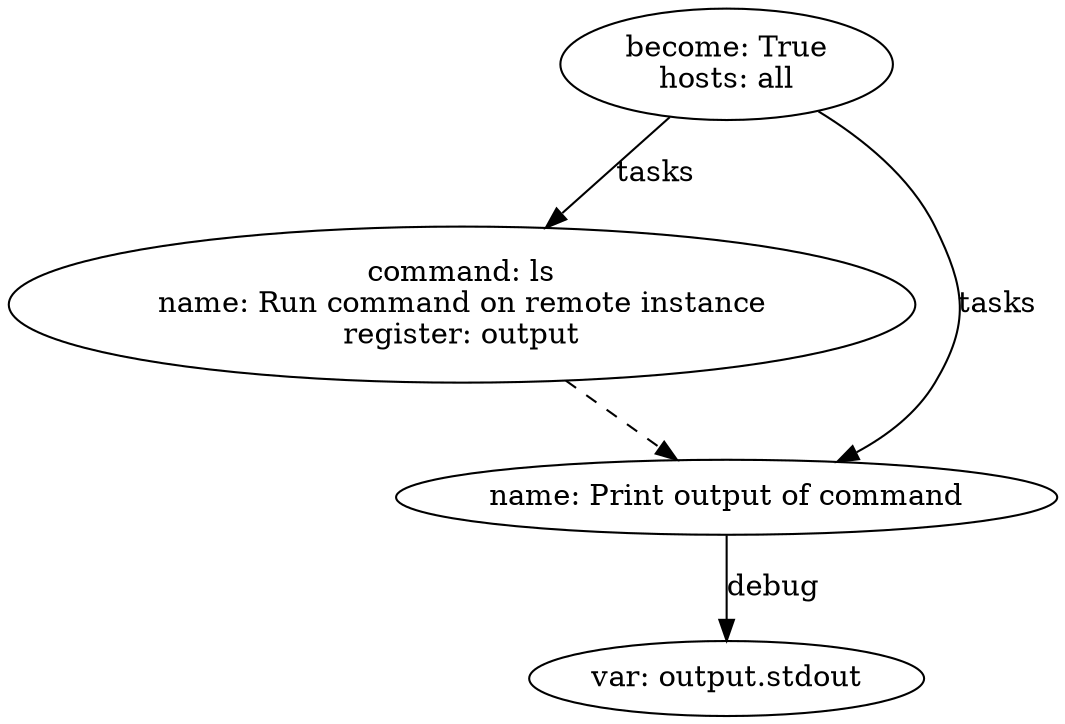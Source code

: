digraph graphname {
2273 [label="command: ls\nname: Run command on remote instance\nregister: output\n"];
2275 [label="var: output.stdout\n"];
2274 [label="name: Print output of command\n"];
2274 -> 2275 [label="debug"];
2272 [label="become: True\nhosts: all\n"];
2272 -> 2273 [label="tasks"];
2272 -> 2274 [label="tasks"];
2273 -> 2274 [style="dashed"];
}
